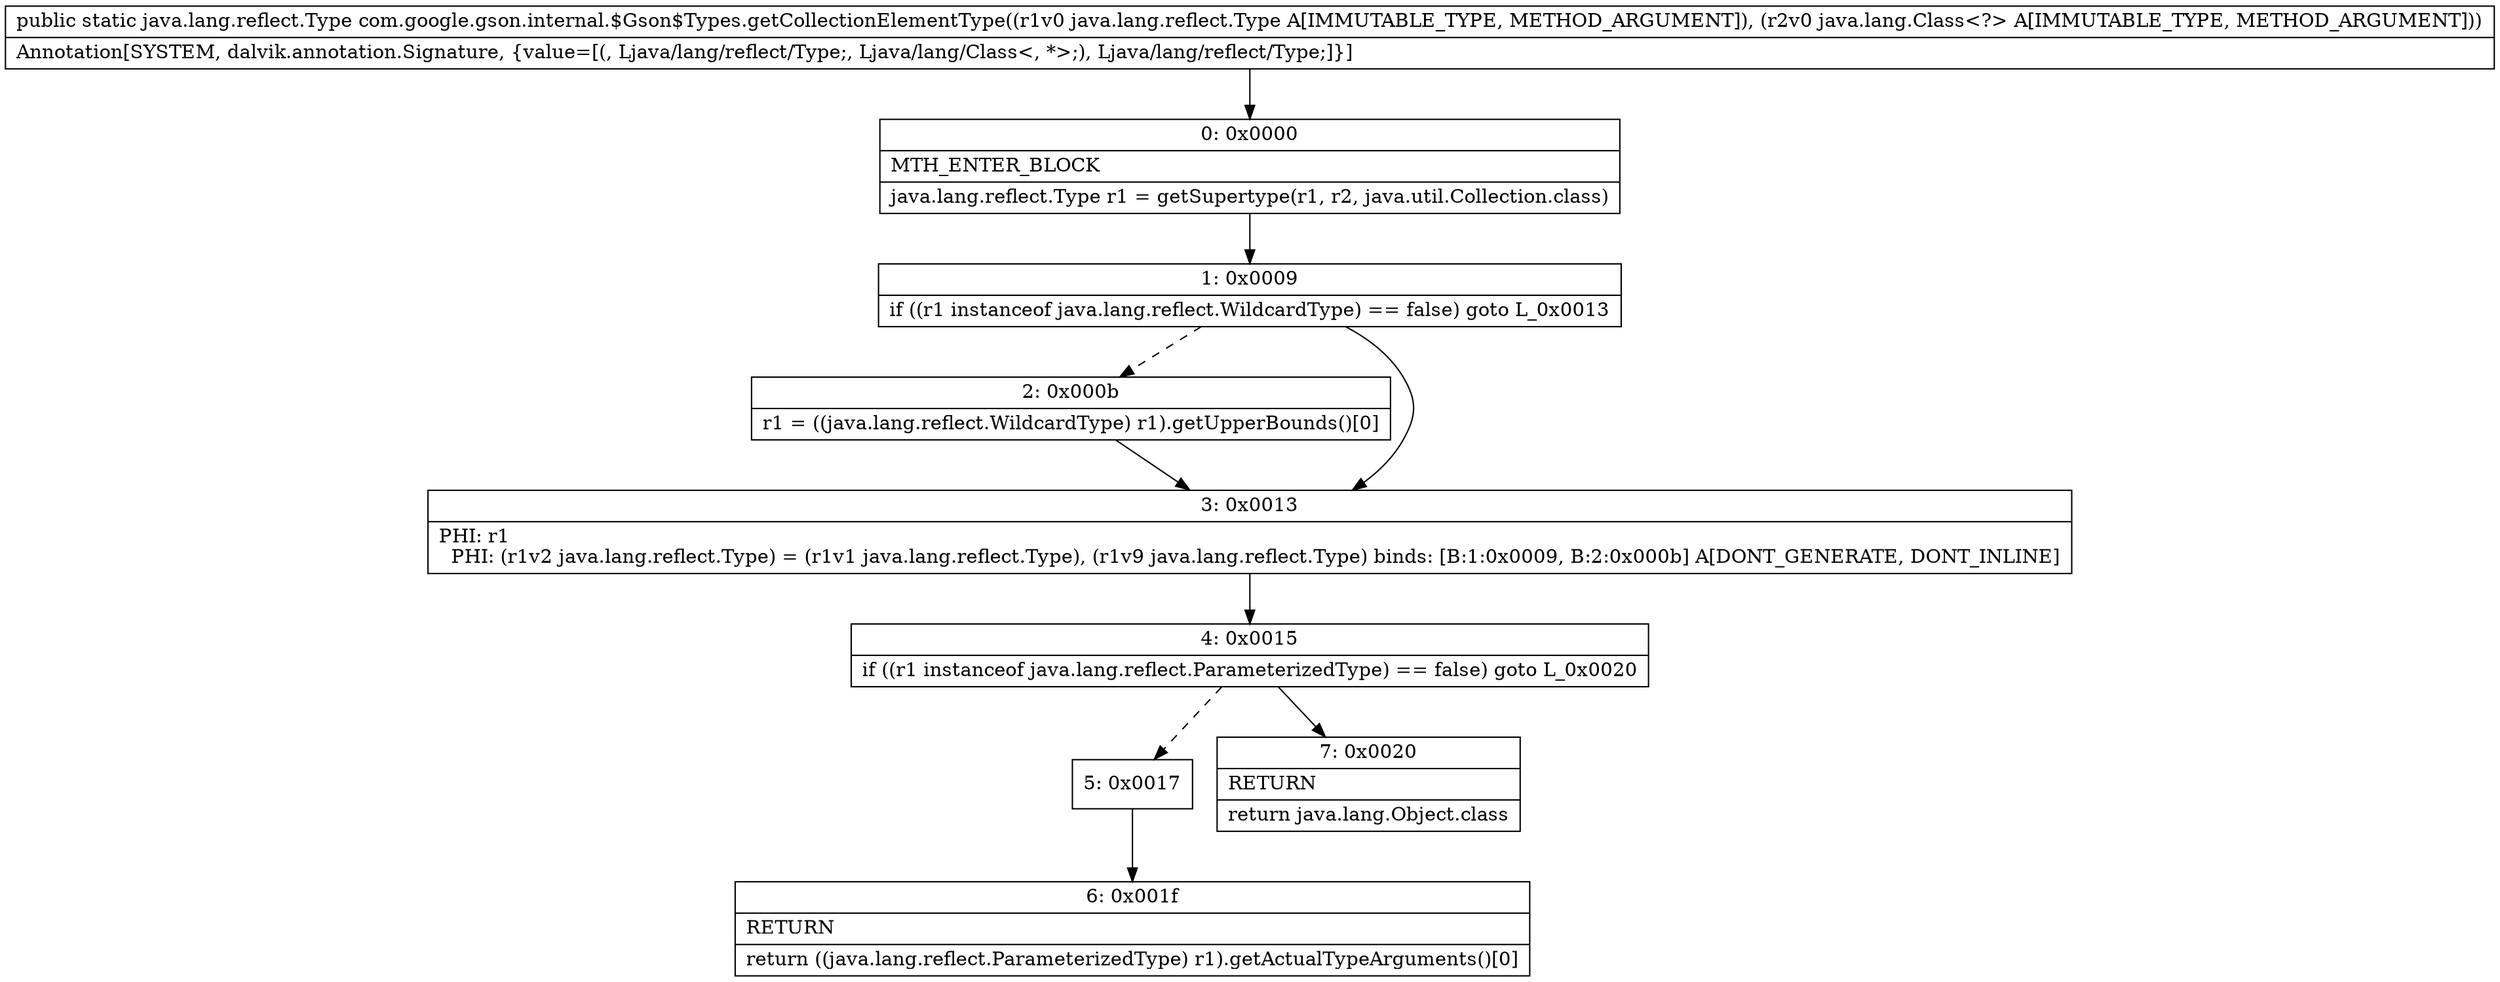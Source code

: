 digraph "CFG forcom.google.gson.internal.$Gson$Types.getCollectionElementType(Ljava\/lang\/reflect\/Type;Ljava\/lang\/Class;)Ljava\/lang\/reflect\/Type;" {
Node_0 [shape=record,label="{0\:\ 0x0000|MTH_ENTER_BLOCK\l|java.lang.reflect.Type r1 = getSupertype(r1, r2, java.util.Collection.class)\l}"];
Node_1 [shape=record,label="{1\:\ 0x0009|if ((r1 instanceof java.lang.reflect.WildcardType) == false) goto L_0x0013\l}"];
Node_2 [shape=record,label="{2\:\ 0x000b|r1 = ((java.lang.reflect.WildcardType) r1).getUpperBounds()[0]\l}"];
Node_3 [shape=record,label="{3\:\ 0x0013|PHI: r1 \l  PHI: (r1v2 java.lang.reflect.Type) = (r1v1 java.lang.reflect.Type), (r1v9 java.lang.reflect.Type) binds: [B:1:0x0009, B:2:0x000b] A[DONT_GENERATE, DONT_INLINE]\l}"];
Node_4 [shape=record,label="{4\:\ 0x0015|if ((r1 instanceof java.lang.reflect.ParameterizedType) == false) goto L_0x0020\l}"];
Node_5 [shape=record,label="{5\:\ 0x0017}"];
Node_6 [shape=record,label="{6\:\ 0x001f|RETURN\l|return ((java.lang.reflect.ParameterizedType) r1).getActualTypeArguments()[0]\l}"];
Node_7 [shape=record,label="{7\:\ 0x0020|RETURN\l|return java.lang.Object.class\l}"];
MethodNode[shape=record,label="{public static java.lang.reflect.Type com.google.gson.internal.$Gson$Types.getCollectionElementType((r1v0 java.lang.reflect.Type A[IMMUTABLE_TYPE, METHOD_ARGUMENT]), (r2v0 java.lang.Class\<?\> A[IMMUTABLE_TYPE, METHOD_ARGUMENT]))  | Annotation[SYSTEM, dalvik.annotation.Signature, \{value=[(, Ljava\/lang\/reflect\/Type;, Ljava\/lang\/Class\<, *\>;), Ljava\/lang\/reflect\/Type;]\}]\l}"];
MethodNode -> Node_0;
Node_0 -> Node_1;
Node_1 -> Node_2[style=dashed];
Node_1 -> Node_3;
Node_2 -> Node_3;
Node_3 -> Node_4;
Node_4 -> Node_5[style=dashed];
Node_4 -> Node_7;
Node_5 -> Node_6;
}

